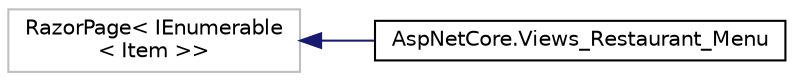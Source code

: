 digraph "Graphical Class Hierarchy"
{
 // LATEX_PDF_SIZE
  edge [fontname="Helvetica",fontsize="10",labelfontname="Helvetica",labelfontsize="10"];
  node [fontname="Helvetica",fontsize="10",shape=record];
  rankdir="LR";
  Node10 [label="RazorPage\< IEnumerable\l\< Item \>\>",height=0.2,width=0.4,color="grey75", fillcolor="white", style="filled",tooltip=" "];
  Node10 -> Node0 [dir="back",color="midnightblue",fontsize="10",style="solid",fontname="Helvetica"];
  Node0 [label="AspNetCore.Views_Restaurant_Menu",height=0.2,width=0.4,color="black", fillcolor="white", style="filled",URL="$class_asp_net_core_1_1_views___restaurant___menu.html",tooltip=" "];
}
